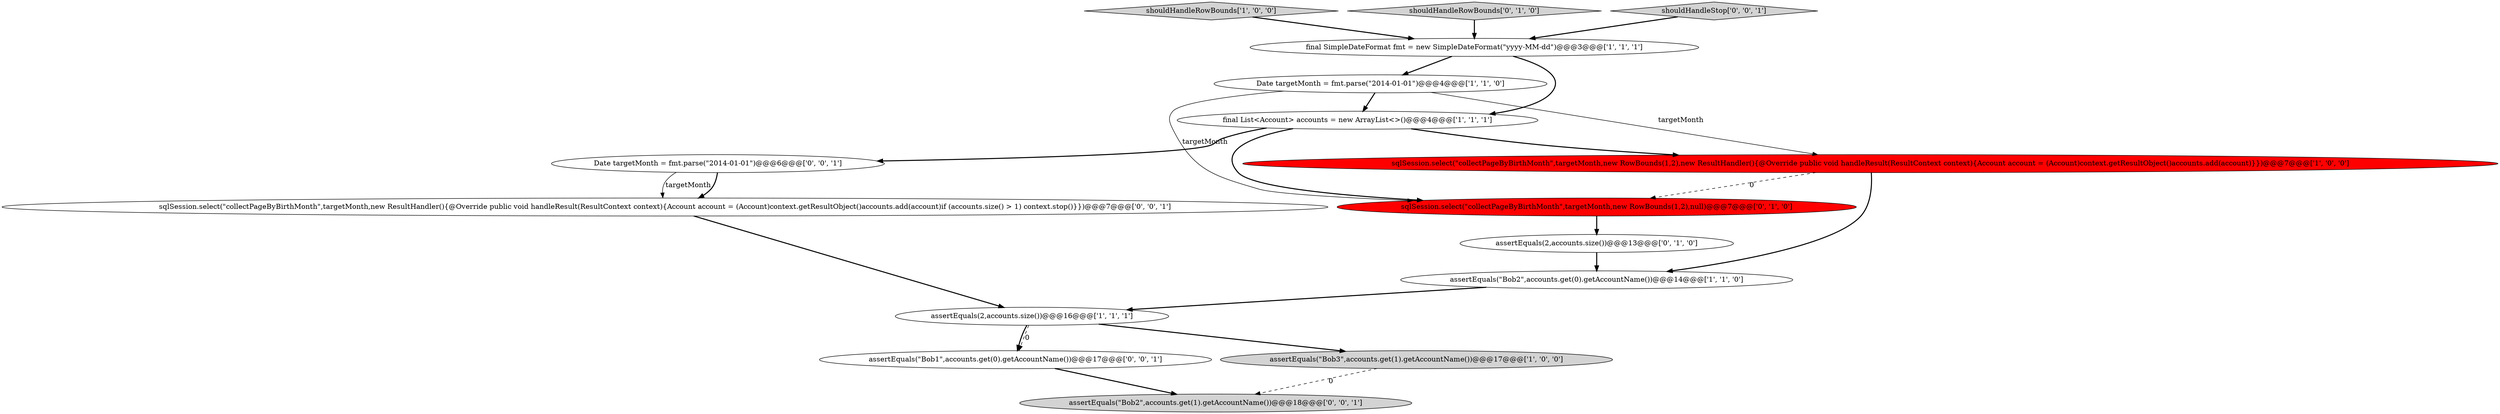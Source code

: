 digraph {
5 [style = filled, label = "shouldHandleRowBounds['1', '0', '0']", fillcolor = lightgray, shape = diamond image = "AAA0AAABBB1BBB"];
0 [style = filled, label = "final SimpleDateFormat fmt = new SimpleDateFormat(\"yyyy-MM-dd\")@@@3@@@['1', '1', '1']", fillcolor = white, shape = ellipse image = "AAA0AAABBB1BBB"];
8 [style = filled, label = "shouldHandleRowBounds['0', '1', '0']", fillcolor = lightgray, shape = diamond image = "AAA0AAABBB2BBB"];
4 [style = filled, label = "assertEquals(2,accounts.size())@@@16@@@['1', '1', '1']", fillcolor = white, shape = ellipse image = "AAA0AAABBB1BBB"];
11 [style = filled, label = "assertEquals(\"Bob1\",accounts.get(0).getAccountName())@@@17@@@['0', '0', '1']", fillcolor = white, shape = ellipse image = "AAA0AAABBB3BBB"];
12 [style = filled, label = "shouldHandleStop['0', '0', '1']", fillcolor = lightgray, shape = diamond image = "AAA0AAABBB3BBB"];
2 [style = filled, label = "assertEquals(\"Bob3\",accounts.get(1).getAccountName())@@@17@@@['1', '0', '0']", fillcolor = lightgray, shape = ellipse image = "AAA0AAABBB1BBB"];
9 [style = filled, label = "assertEquals(2,accounts.size())@@@13@@@['0', '1', '0']", fillcolor = white, shape = ellipse image = "AAA0AAABBB2BBB"];
15 [style = filled, label = "assertEquals(\"Bob2\",accounts.get(1).getAccountName())@@@18@@@['0', '0', '1']", fillcolor = lightgray, shape = ellipse image = "AAA0AAABBB3BBB"];
13 [style = filled, label = "sqlSession.select(\"collectPageByBirthMonth\",targetMonth,new ResultHandler(){@Override public void handleResult(ResultContext context){Account account = (Account)context.getResultObject()accounts.add(account)if (accounts.size() > 1) context.stop()}})@@@7@@@['0', '0', '1']", fillcolor = white, shape = ellipse image = "AAA0AAABBB3BBB"];
6 [style = filled, label = "assertEquals(\"Bob2\",accounts.get(0).getAccountName())@@@14@@@['1', '1', '0']", fillcolor = white, shape = ellipse image = "AAA0AAABBB1BBB"];
7 [style = filled, label = "sqlSession.select(\"collectPageByBirthMonth\",targetMonth,new RowBounds(1,2),new ResultHandler(){@Override public void handleResult(ResultContext context){Account account = (Account)context.getResultObject()accounts.add(account)}})@@@7@@@['1', '0', '0']", fillcolor = red, shape = ellipse image = "AAA1AAABBB1BBB"];
10 [style = filled, label = "sqlSession.select(\"collectPageByBirthMonth\",targetMonth,new RowBounds(1,2),null)@@@7@@@['0', '1', '0']", fillcolor = red, shape = ellipse image = "AAA1AAABBB2BBB"];
3 [style = filled, label = "final List<Account> accounts = new ArrayList<>()@@@4@@@['1', '1', '1']", fillcolor = white, shape = ellipse image = "AAA0AAABBB1BBB"];
1 [style = filled, label = "Date targetMonth = fmt.parse(\"2014-01-01\")@@@4@@@['1', '1', '0']", fillcolor = white, shape = ellipse image = "AAA0AAABBB1BBB"];
14 [style = filled, label = "Date targetMonth = fmt.parse(\"2014-01-01\")@@@6@@@['0', '0', '1']", fillcolor = white, shape = ellipse image = "AAA0AAABBB3BBB"];
0->3 [style = bold, label=""];
3->14 [style = bold, label=""];
1->3 [style = bold, label=""];
4->2 [style = bold, label=""];
12->0 [style = bold, label=""];
11->15 [style = bold, label=""];
9->6 [style = bold, label=""];
2->15 [style = dashed, label="0"];
8->0 [style = bold, label=""];
3->10 [style = bold, label=""];
6->4 [style = bold, label=""];
14->13 [style = solid, label="targetMonth"];
5->0 [style = bold, label=""];
3->7 [style = bold, label=""];
0->1 [style = bold, label=""];
1->10 [style = solid, label="targetMonth"];
7->6 [style = bold, label=""];
1->7 [style = solid, label="targetMonth"];
7->10 [style = dashed, label="0"];
10->9 [style = bold, label=""];
14->13 [style = bold, label=""];
4->11 [style = dashed, label="0"];
4->11 [style = bold, label=""];
13->4 [style = bold, label=""];
}

